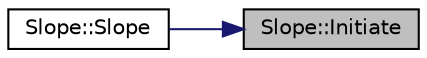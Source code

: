 digraph "Slope::Initiate"
{
 // LATEX_PDF_SIZE
  edge [fontname="Helvetica",fontsize="10",labelfontname="Helvetica",labelfontsize="10"];
  node [fontname="Helvetica",fontsize="10",shape=record];
  rankdir="RL";
  Node1 [label="Slope::Initiate",height=0.2,width=0.4,color="black", fillcolor="grey75", style="filled", fontcolor="black",tooltip="Tworzenie gory z grania według bryły wzorcowej i skali."];
  Node1 -> Node2 [dir="back",color="midnightblue",fontsize="10",style="solid",fontname="Helvetica"];
  Node2 [label="Slope::Slope",height=0.2,width=0.4,color="black", fillcolor="white", style="filled",URL="$class_slope.html#a33b1b7109f5c69c30eed2b71b95103eb",tooltip="Konstruktor tworzenia nowej gory z grania z danymi parametrami."];
}
